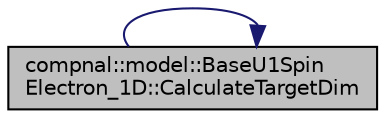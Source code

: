 digraph "compnal::model::BaseU1SpinElectron_1D::CalculateTargetDim"
{
 // INTERACTIVE_SVG=YES
 // LATEX_PDF_SIZE
  edge [fontname="Helvetica",fontsize="10",labelfontname="Helvetica",labelfontsize="10"];
  node [fontname="Helvetica",fontsize="10",shape=record];
  rankdir="LR";
  Node1 [label="compnal::model::BaseU1Spin\lElectron_1D::CalculateTargetDim",height=0.2,width=0.4,color="black", fillcolor="grey75", style="filled", fontcolor="black",tooltip="Calculate the dimension of the target Hilbert space specified by the system size ,..."];
  Node1 -> Node1 [color="midnightblue",fontsize="10",style="solid",fontname="Helvetica"];
}
